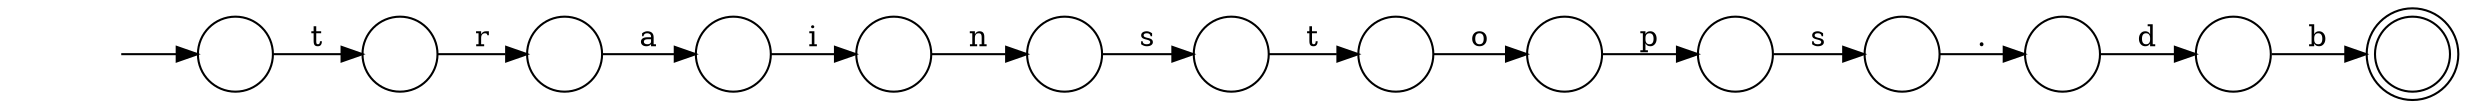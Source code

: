 digraph Automaton {
  rankdir = LR;
  0 [shape=circle,label=""];
  initial [shape=plaintext,label=""];
  initial -> 0
  0 -> 6 [label="t"]
  1 [shape=circle,label=""];
  1 -> 9 [label="p"]
  2 [shape=circle,label=""];
  2 -> 11 [label="."]
  3 [shape=circle,label=""];
  3 -> 10 [label="b"]
  4 [shape=circle,label=""];
  4 -> 5 [label="a"]
  5 [shape=circle,label=""];
  5 -> 7 [label="i"]
  6 [shape=circle,label=""];
  6 -> 4 [label="r"]
  7 [shape=circle,label=""];
  7 -> 8 [label="n"]
  8 [shape=circle,label=""];
  8 -> 13 [label="s"]
  9 [shape=circle,label=""];
  9 -> 2 [label="s"]
  10 [shape=doublecircle,label=""];
  11 [shape=circle,label=""];
  11 -> 3 [label="d"]
  12 [shape=circle,label=""];
  12 -> 1 [label="o"]
  13 [shape=circle,label=""];
  13 -> 12 [label="t"]
}
